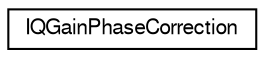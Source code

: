 digraph "Graphical Class Hierarchy"
{
  edge [fontname="FreeSans",fontsize="10",labelfontname="FreeSans",labelfontsize="10"];
  node [fontname="FreeSans",fontsize="10",shape=record];
  rankdir="LR";
  Node1 [label="IQGainPhaseCorrection",height=0.2,width=0.4,color="black", fillcolor="white", style="filled",URL="$class_i_q_gain_phase_correction.html"];
}
